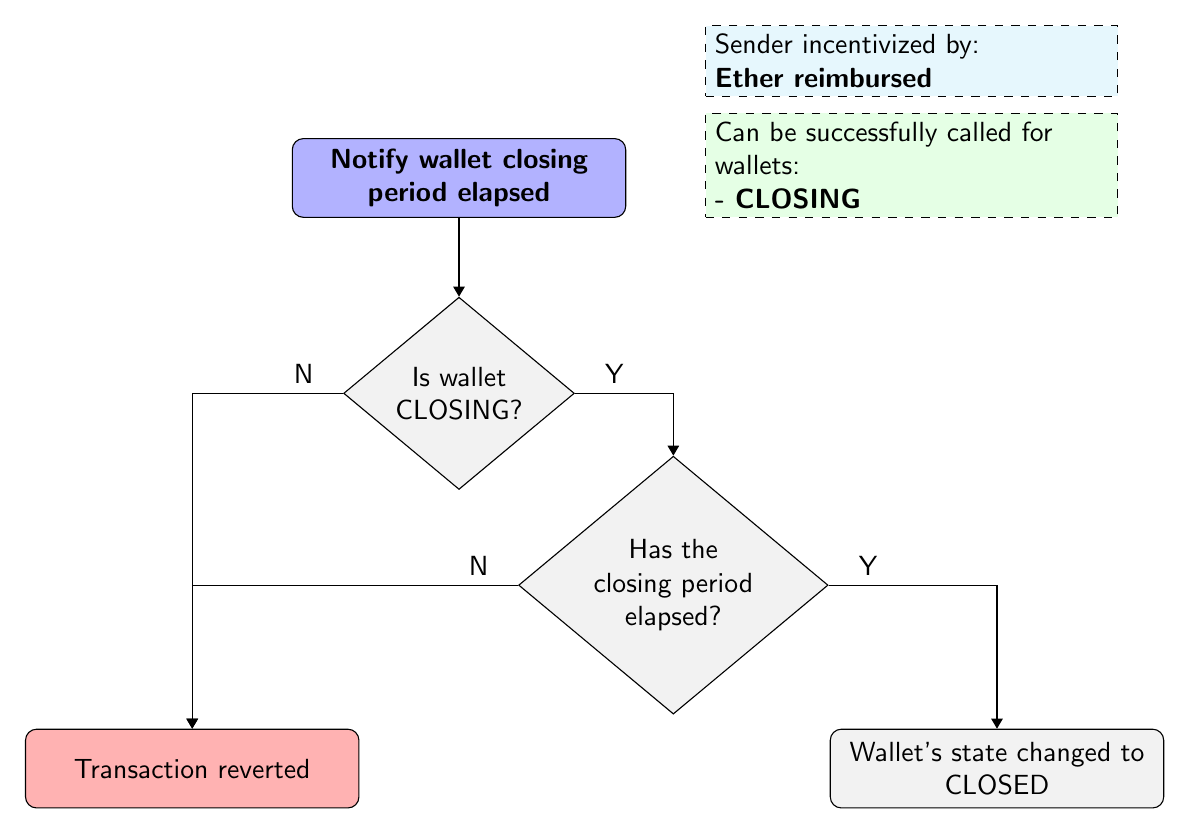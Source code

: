 % TIP: To generate `.pdf` file out of this `.tikz` file run:
% `pdflatex filename.tikz`.
% To install `pdflatex` on MacOS either run `brew install --cask mactex` (not
% recommended, downloads 4GB of data) or install `basictex` distribution plus
% needed packages (recommended, downloads only essential packages):
% ```
% brew install --cask basictex
% sudo tlmgr update --self
% sudo tlmgr install standalone
% sudo tlmgr install comment
% pdflatex <filename>.tikz
%```
% 
% To generate `.png` file out of `.pdf` on MacOS run:
% `convert -density 300 <filename>.pdf -resize 50% <filename>.png`.
% This requires installation of the `imagemagick` tool:
% `brew install imagemagick`.

\documentclass{standalone}%
\usepackage{tikz}%
\usetikzlibrary{positioning,shapes,arrows.meta,chains}%

% These commands are used to draw arrow labels
\newcommand{\yes}{node [auto, pos=0, xshift=5mm]{Y}}%
\newcommand{\no}{node [auto, swap, pos=0, xshift=-5mm]{N}}%

% We need layers to draw the background
\pgfdeclarelayer{background}%
\pgfsetlayers{background,main}%

\begin{document}%
\begin{tikzpicture}[
% Specify styles for nodes:
    base/.style = {rectangle, rounded corners, draw=black,
                   minimum width=4cm, minimum height=1cm,
                   text centered, text width=4cm, align=flush center},
   start/.style = {base, fill=blue!30},
  revert/.style = {base, fill=red!30},
  action/.style = {base, fill=black!5},
   check/.style = {diamond, aspect=1.2, draw=black, fill=black!5,
                   minimum width=1cm, align=center},
   note1/.style = {rectangle, draw, dashed, fill=green!10,
                   align=flush left, text width=5cm},
   note2/.style = {rectangle, draw, dashed, fill=cyan!10,
                   align=flush left, text width=5cm},
              > = Triangle,                  % defines the arrow tip style when `->` is used
           font = \sffamily,
]

% WALLET CLOSING PERIOD ELAPSED
% Nodes
\node[start]                                                       (wcpe_start)   {\textbf{Notify wallet closing period elapsed}};
\node[check, below=of wcpe_start]                                  (wcpe_check1)  {Is wallet\\ CLOSING?};
\node[check, below right=of wcpe_check1]                           (wcpe_check2)  {Has the\\ closing period\\ elapsed?};              
\node[revert, below left=of wcpe_check2, xshift=-2cm]              (wcpe_revert1) {Transaction reverted};
\node[action, below right=of wcpe_check2]                          (wcpe_action1) {Wallet's state changed to CLOSED};
\node[note1, right=of wcpe_start.south east, anchor=south west]    (wcpe_note1)   {Can be successfully called for wallets:\\
                                                                                   \textbf{- CLOSING}};
\node[note2, above=of wcpe_note1.north, anchor=south, yshift=-8mm] (wcpe_note2)   {Sender incentivized by:\\ \textbf{Ether reimbursed}};

% Arrows
\draw[->] (wcpe_start)   -- (wcpe_check1);
\draw[->] (wcpe_check1)  -| (wcpe_revert1) \no;
\draw[->] (wcpe_check1)  -| (wcpe_check2)  \yes;
\draw[->] (wcpe_check2)  -| (wcpe_revert1) \no;
\draw[->] (wcpe_check2)  -| (wcpe_action1) \yes;


% BACKGROUND
% To draw the background behind the nodes and other objects we use pgf layers. 
% We calculate top left and bottom right corners position of current canvas and
% construct white background between those points expanded by some small amount.
% This gives us nice little margin around the diagram.

\begin{pgfonlayer}{background}
  \path (current bounding box.north west)+(-0.2,0.2) node (a) {};
  \path (current bounding box.south east)+(0.2,-0.2) node (b) {};
  \path[fill=white] (a) rectangle (b);
\end{pgfonlayer}

\end{tikzpicture}
\end{document}
